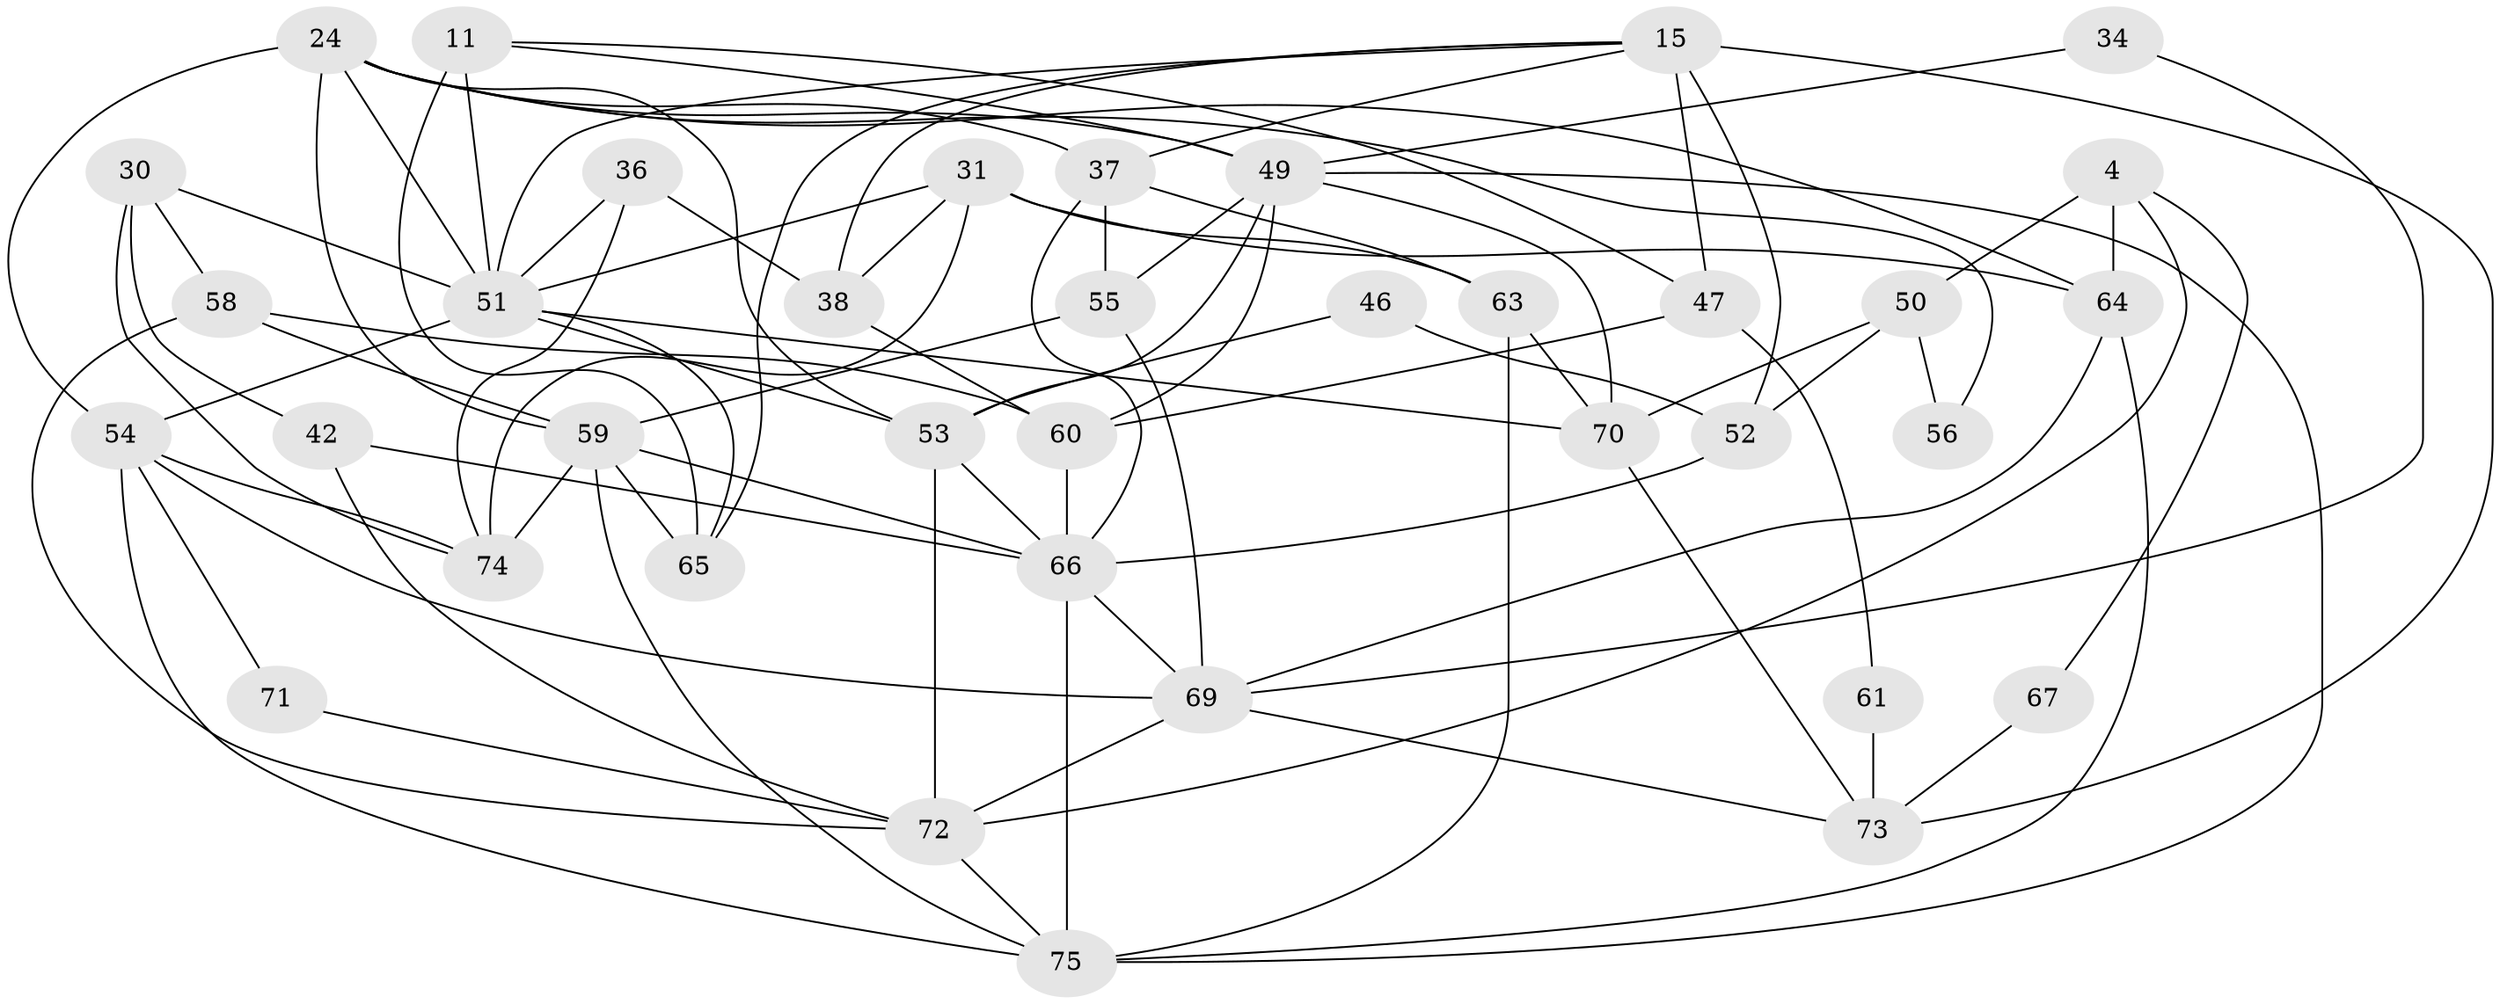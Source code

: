// original degree distribution, {7: 0.013333333333333334, 4: 0.37333333333333335, 6: 0.05333333333333334, 5: 0.26666666666666666, 3: 0.17333333333333334, 2: 0.12}
// Generated by graph-tools (version 1.1) at 2025/51/03/09/25 04:51:38]
// undirected, 37 vertices, 89 edges
graph export_dot {
graph [start="1"]
  node [color=gray90,style=filled];
  4;
  11;
  15 [super="+5"];
  24 [super="+12+21"];
  30;
  31;
  34;
  36;
  37;
  38;
  42;
  46;
  47 [super="+35"];
  49 [super="+3+8"];
  50 [super="+13"];
  51 [super="+41+32"];
  52 [super="+23"];
  53 [super="+45"];
  54 [super="+43"];
  55;
  56;
  58;
  59 [super="+26"];
  60;
  61;
  63 [super="+33"];
  64 [super="+44"];
  65 [super="+25"];
  66 [super="+14+16"];
  67;
  69 [super="+1"];
  70 [super="+48"];
  71;
  72 [super="+19+57"];
  73 [super="+62"];
  74 [super="+28"];
  75 [super="+68"];
  4 -- 64 [weight=2];
  4 -- 67;
  4 -- 72;
  4 -- 50;
  11 -- 47;
  11 -- 65 [weight=2];
  11 -- 49;
  11 -- 51;
  15 -- 38;
  15 -- 73 [weight=2];
  15 -- 47;
  15 -- 65;
  15 -- 52 [weight=2];
  15 -- 37;
  15 -- 51;
  24 -- 56;
  24 -- 64;
  24 -- 59 [weight=2];
  24 -- 37;
  24 -- 49;
  24 -- 54 [weight=2];
  24 -- 51;
  24 -- 53;
  30 -- 58;
  30 -- 42;
  30 -- 74;
  30 -- 51;
  31 -- 38;
  31 -- 74;
  31 -- 64;
  31 -- 63;
  31 -- 51;
  34 -- 49;
  34 -- 69;
  36 -- 38;
  36 -- 74 [weight=2];
  36 -- 51;
  37 -- 55;
  37 -- 63;
  37 -- 66;
  38 -- 60;
  42 -- 72 [weight=2];
  42 -- 66;
  46 -- 52;
  46 -- 53;
  47 -- 60 [weight=2];
  47 -- 61;
  49 -- 55;
  49 -- 75 [weight=2];
  49 -- 53 [weight=2];
  49 -- 60;
  49 -- 70 [weight=2];
  50 -- 52;
  50 -- 56;
  50 -- 70 [weight=2];
  51 -- 53;
  51 -- 70 [weight=3];
  51 -- 65;
  51 -- 54 [weight=2];
  52 -- 66;
  53 -- 66 [weight=2];
  53 -- 72;
  54 -- 75 [weight=2];
  54 -- 71;
  54 -- 74;
  54 -- 69;
  55 -- 59;
  55 -- 69;
  58 -- 59;
  58 -- 60;
  58 -- 72;
  59 -- 65 [weight=2];
  59 -- 74;
  59 -- 75;
  59 -- 66;
  60 -- 66;
  61 -- 73;
  63 -- 70;
  63 -- 75;
  64 -- 69;
  64 -- 75;
  66 -- 69 [weight=2];
  66 -- 75 [weight=2];
  67 -- 73;
  69 -- 72 [weight=2];
  69 -- 73 [weight=2];
  70 -- 73;
  71 -- 72;
  72 -- 75;
}
